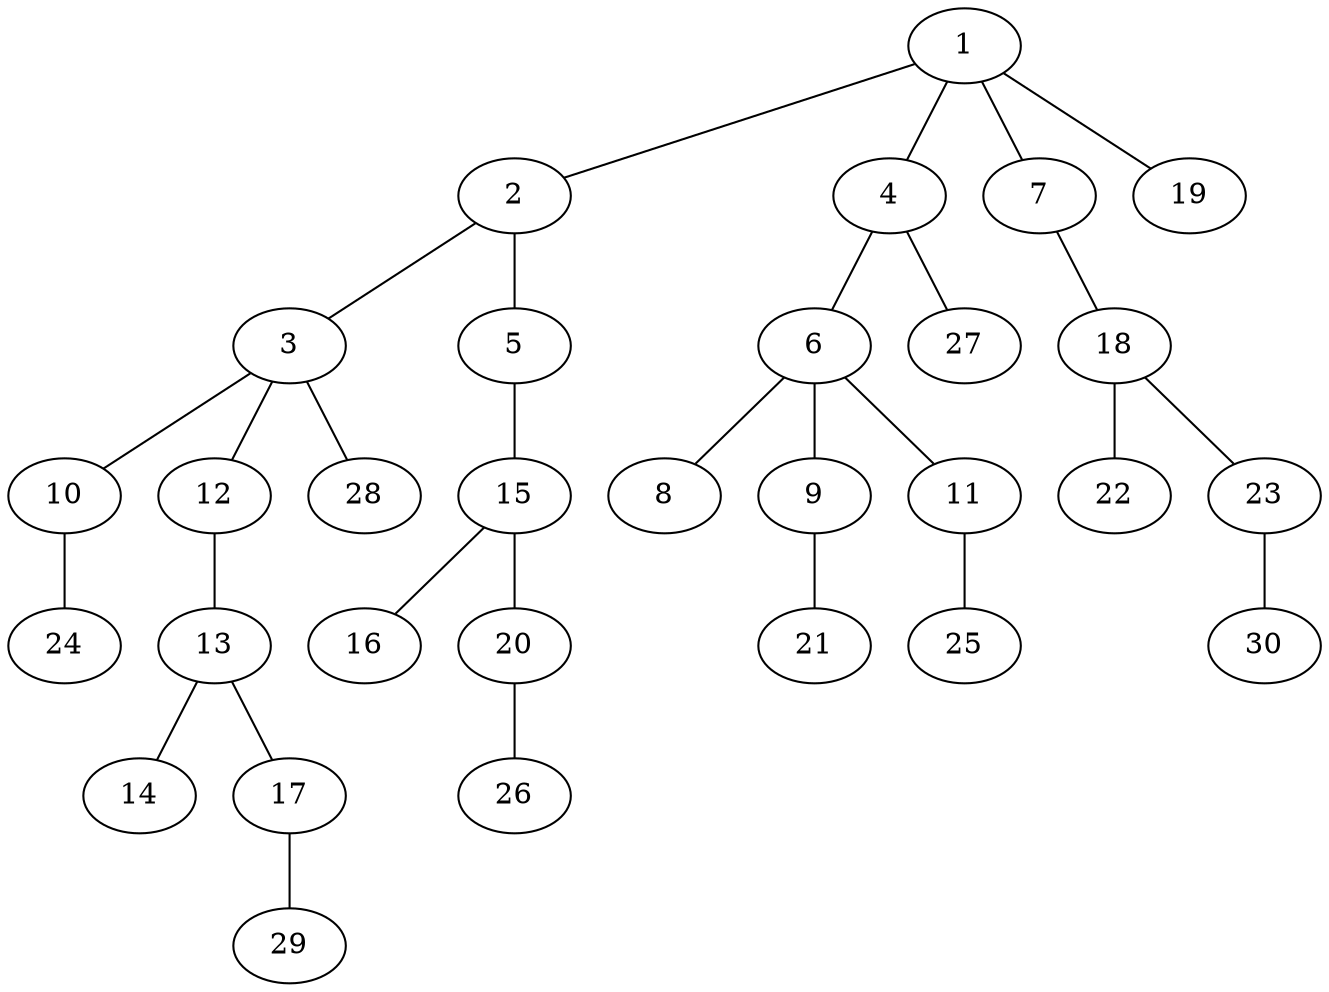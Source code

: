 graph graphname {1--2
1--4
1--7
1--19
2--3
2--5
3--10
3--12
3--28
4--6
4--27
5--15
6--8
6--9
6--11
7--18
9--21
10--24
11--25
12--13
13--14
13--17
15--16
15--20
17--29
18--22
18--23
20--26
23--30
}